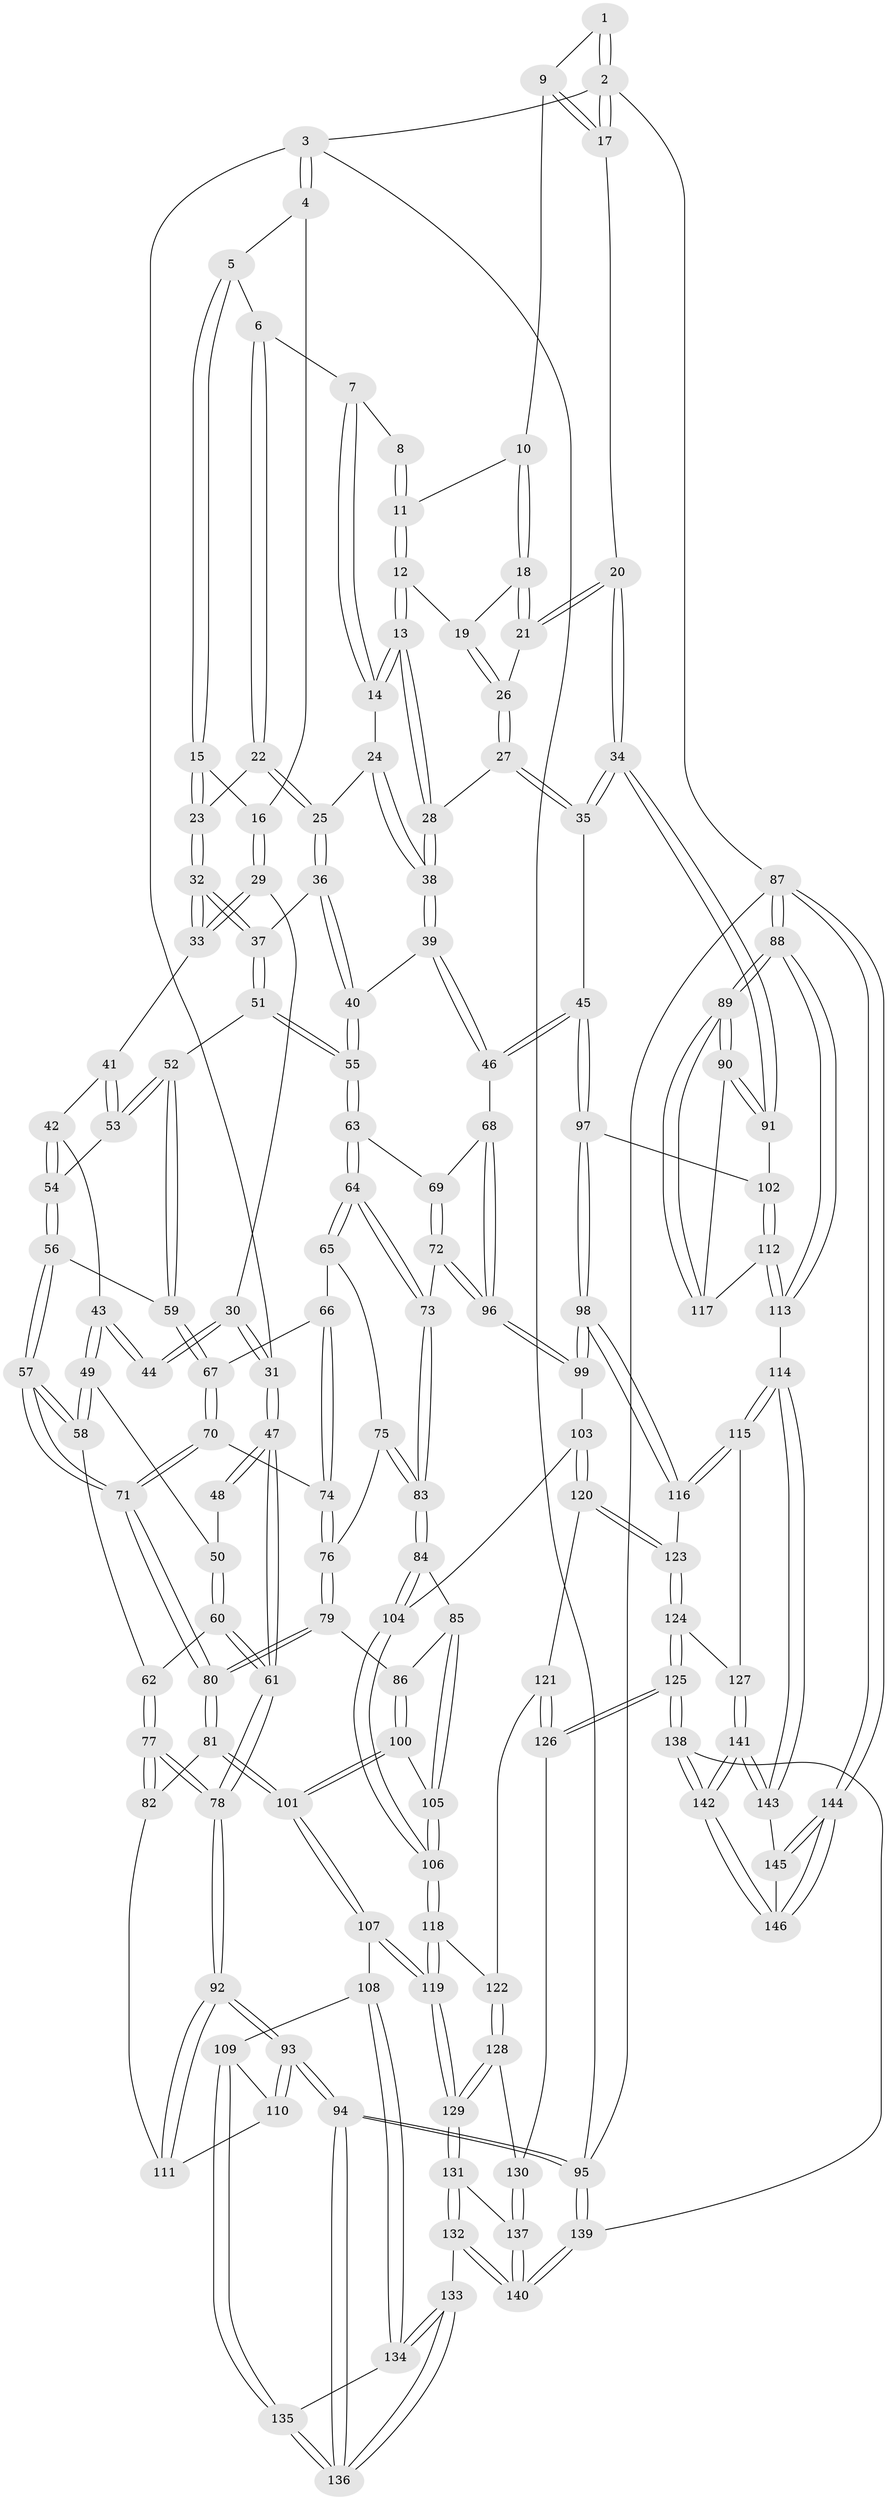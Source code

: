 // coarse degree distribution, {3: 0.1590909090909091, 6: 0.11363636363636363, 5: 0.36363636363636365, 4: 0.36363636363636365}
// Generated by graph-tools (version 1.1) at 2025/24/03/03/25 07:24:35]
// undirected, 146 vertices, 362 edges
graph export_dot {
graph [start="1"]
  node [color=gray90,style=filled];
  1 [pos="+0.9122700191249176+0"];
  2 [pos="+1+0"];
  3 [pos="+0+0"];
  4 [pos="+0+0"];
  5 [pos="+0.35274519782200353+0"];
  6 [pos="+0.3908662717149122+0"];
  7 [pos="+0.6718288142747418+0"];
  8 [pos="+0.7040912225580732+0"];
  9 [pos="+0.8881729638565087+0.03501744063167075"];
  10 [pos="+0.8865501642390582+0.03814972301665347"];
  11 [pos="+0.8371245846995542+0.028959456413408736"];
  12 [pos="+0.7653589197822338+0.06324528632284535"];
  13 [pos="+0.7047272328001971+0.07050680664346223"];
  14 [pos="+0.6989728955034589+0.03733757327903445"];
  15 [pos="+0.17861775790512557+0.07813008717683564"];
  16 [pos="+0.1635386717686445+0.08560441788748305"];
  17 [pos="+1+0"];
  18 [pos="+0.8880016668717263+0.06371040754650802"];
  19 [pos="+0.7709259206111355+0.06462419394730645"];
  20 [pos="+1+0.1918961041780958"];
  21 [pos="+0.8930179236336739+0.09160172280061417"];
  22 [pos="+0.3932927140651172+0"];
  23 [pos="+0.3508683001089956+0.015390053022093357"];
  24 [pos="+0.4647460750119256+0.049697945682101875"];
  25 [pos="+0.4640637330238469+0.04946416852246286"];
  26 [pos="+0.88020264193718+0.10424532834406003"];
  27 [pos="+0.8396257407498469+0.17588465192268354"];
  28 [pos="+0.6917591224886617+0.13683040136625652"];
  29 [pos="+0.15847921397480036+0.11424865334131307"];
  30 [pos="+0.09036689856091194+0.1449095509266026"];
  31 [pos="+0+0"];
  32 [pos="+0.2913296710826157+0.18430647407322978"];
  33 [pos="+0.2553162001608805+0.18337029648552514"];
  34 [pos="+1+0.3348929175192673"];
  35 [pos="+0.9527455427952658+0.3478149542988159"];
  36 [pos="+0.4744495067651878+0.13735749586418763"];
  37 [pos="+0.3096247268762421+0.21136040549258603"];
  38 [pos="+0.6837288331065182+0.14592186653569453"];
  39 [pos="+0.6622219669493793+0.19823158261964188"];
  40 [pos="+0.5205373686031489+0.2689663083747174"];
  41 [pos="+0.21328869557516067+0.21287903115392295"];
  42 [pos="+0.14210250022666343+0.2504890994627224"];
  43 [pos="+0.12120719029469249+0.2517800909790376"];
  44 [pos="+0.09524710037249293+0.20848368144904958"];
  45 [pos="+0.8258148498343837+0.40833072883989346"];
  46 [pos="+0.7949101183425333+0.4011495571770535"];
  47 [pos="+0+0.19206659215089872"];
  48 [pos="+0.02595091155741382+0.22656003936739644"];
  49 [pos="+0.11440856568363697+0.26493592850736886"];
  50 [pos="+0.048630664679400144+0.29835176536286595"];
  51 [pos="+0.33190399522835806+0.2576794326567687"];
  52 [pos="+0.3169208740403215+0.2919037999502265"];
  53 [pos="+0.21193412714629234+0.2992720028677713"];
  54 [pos="+0.1958403793998073+0.30583296376694336"];
  55 [pos="+0.5136410580821542+0.27977007521531155"];
  56 [pos="+0.18943730742500026+0.35085608957502523"];
  57 [pos="+0.1409749291285693+0.40594625351866237"];
  58 [pos="+0.1399652917621596+0.4049670877262958"];
  59 [pos="+0.3092790502124574+0.33570017272690705"];
  60 [pos="+0.0025969820966974004+0.3380349859270286"];
  61 [pos="+0+0.3686146968574091"];
  62 [pos="+0.12082389488276096+0.3985377800756612"];
  63 [pos="+0.5162590261979337+0.3067184634109307"];
  64 [pos="+0.46634407517242765+0.41761458743185204"];
  65 [pos="+0.3441435626060003+0.3792628646820216"];
  66 [pos="+0.3180973848591859+0.36223574177754125"];
  67 [pos="+0.309532381545082+0.33792716353935753"];
  68 [pos="+0.7505764440878446+0.4152866685867674"];
  69 [pos="+0.5875881958226864+0.3644725105469602"];
  70 [pos="+0.20527402168552109+0.4111803179722248"];
  71 [pos="+0.14569173080990155+0.41963409258223794"];
  72 [pos="+0.588868500260104+0.5054111570081247"];
  73 [pos="+0.4675476923780529+0.48973589162884623"];
  74 [pos="+0.2892500567661105+0.43514809161719975"];
  75 [pos="+0.36161436569140726+0.4706978674878644"];
  76 [pos="+0.29105730581232697+0.46129522720568006"];
  77 [pos="+0+0.5074912240329454"];
  78 [pos="+0+0.5070592463870854"];
  79 [pos="+0.27154164648808815+0.4940778457506316"];
  80 [pos="+0.1402199367601782+0.5157324990481085"];
  81 [pos="+0.13296921842268516+0.5283908361648517"];
  82 [pos="+0.04580741462157988+0.5531303696706873"];
  83 [pos="+0.4439170739524812+0.5184576736779023"];
  84 [pos="+0.4430112195254269+0.5209821693053246"];
  85 [pos="+0.3972696016842861+0.543176180727508"];
  86 [pos="+0.3016594781158375+0.5345667696902956"];
  87 [pos="+1+1"];
  88 [pos="+1+1"];
  89 [pos="+1+1"];
  90 [pos="+1+0.5752938222815537"];
  91 [pos="+1+0.3833609106410342"];
  92 [pos="+0+0.8534518028978968"];
  93 [pos="+0+1"];
  94 [pos="+0+1"];
  95 [pos="+0+1"];
  96 [pos="+0.6234536202861968+0.5216129400101642"];
  97 [pos="+0.8262621644225883+0.5754324020507844"];
  98 [pos="+0.705707777023286+0.6597271176368409"];
  99 [pos="+0.6286660810093213+0.5561501492339362"];
  100 [pos="+0.2627889140130161+0.6417497819636458"];
  101 [pos="+0.23244517145558577+0.6710087188432478"];
  102 [pos="+0.8897716098261177+0.6312303977423062"];
  103 [pos="+0.5135689233256366+0.6531481004373076"];
  104 [pos="+0.48118925650151867+0.6392551138631006"];
  105 [pos="+0.3526338982943364+0.6074388810285728"];
  106 [pos="+0.41129526370777614+0.6953770275676782"];
  107 [pos="+0.23284292764905512+0.6953119670755654"];
  108 [pos="+0.16912232040289263+0.7347694574415647"];
  109 [pos="+0.14113369839260126+0.7434446317739624"];
  110 [pos="+0.12149825829135262+0.7354456871065879"];
  111 [pos="+0.06759533982167022+0.7020007599558781"];
  112 [pos="+0.9005113007802147+0.6496435304278654"];
  113 [pos="+0.8698790812651681+0.82418171975065"];
  114 [pos="+0.8188898359272899+0.8249606934012532"];
  115 [pos="+0.7313207354543843+0.7558490011746332"];
  116 [pos="+0.6955296683253861+0.7011947093851816"];
  117 [pos="+0.920876586374285+0.6511593503949988"];
  118 [pos="+0.4055435378263078+0.7043996064847075"];
  119 [pos="+0.2736386366970206+0.7275727474122533"];
  120 [pos="+0.5675881870870595+0.7219874851678837"];
  121 [pos="+0.5365025959146947+0.7497791092384906"];
  122 [pos="+0.43045294232407305+0.7629309462380212"];
  123 [pos="+0.5881125786079986+0.727493222959941"];
  124 [pos="+0.5955049613111466+0.8320757230938514"];
  125 [pos="+0.5357605119372695+0.8606909541959008"];
  126 [pos="+0.5037785509976831+0.8291474424667269"];
  127 [pos="+0.6323578523089204+0.8581366634906441"];
  128 [pos="+0.43023750444071385+0.7653595771937624"];
  129 [pos="+0.3103932751124255+0.8481973464163448"];
  130 [pos="+0.45512432313081724+0.8300938574151808"];
  131 [pos="+0.31081005382149157+0.8594703826242462"];
  132 [pos="+0.29730313123893065+0.9210539575181983"];
  133 [pos="+0.2628315309053352+0.9150574572432659"];
  134 [pos="+0.20606355283044503+0.8849970476377237"];
  135 [pos="+0.08576666716000883+0.874481872412188"];
  136 [pos="+0+1"];
  137 [pos="+0.4548751889756761+0.8304382963066687"];
  138 [pos="+0.5178737340783539+1"];
  139 [pos="+0.4230617616303317+1"];
  140 [pos="+0.4118874563440969+1"];
  141 [pos="+0.6516700168687098+0.923725652691432"];
  142 [pos="+0.5202469415914001+1"];
  143 [pos="+0.7742289781303039+0.8786070307191917"];
  144 [pos="+1+1"];
  145 [pos="+0.7722685099460217+0.9293495576255499"];
  146 [pos="+0.6573813491491647+1"];
  1 -- 2;
  1 -- 2;
  1 -- 9;
  2 -- 3;
  2 -- 17;
  2 -- 17;
  2 -- 87;
  3 -- 4;
  3 -- 4;
  3 -- 31;
  3 -- 95;
  4 -- 5;
  4 -- 16;
  5 -- 6;
  5 -- 15;
  5 -- 15;
  6 -- 7;
  6 -- 22;
  6 -- 22;
  7 -- 8;
  7 -- 14;
  7 -- 14;
  8 -- 11;
  8 -- 11;
  9 -- 10;
  9 -- 17;
  9 -- 17;
  10 -- 11;
  10 -- 18;
  10 -- 18;
  11 -- 12;
  11 -- 12;
  12 -- 13;
  12 -- 13;
  12 -- 19;
  13 -- 14;
  13 -- 14;
  13 -- 28;
  13 -- 28;
  14 -- 24;
  15 -- 16;
  15 -- 23;
  15 -- 23;
  16 -- 29;
  16 -- 29;
  17 -- 20;
  18 -- 19;
  18 -- 21;
  18 -- 21;
  19 -- 26;
  19 -- 26;
  20 -- 21;
  20 -- 21;
  20 -- 34;
  20 -- 34;
  21 -- 26;
  22 -- 23;
  22 -- 25;
  22 -- 25;
  23 -- 32;
  23 -- 32;
  24 -- 25;
  24 -- 38;
  24 -- 38;
  25 -- 36;
  25 -- 36;
  26 -- 27;
  26 -- 27;
  27 -- 28;
  27 -- 35;
  27 -- 35;
  28 -- 38;
  28 -- 38;
  29 -- 30;
  29 -- 33;
  29 -- 33;
  30 -- 31;
  30 -- 31;
  30 -- 44;
  30 -- 44;
  31 -- 47;
  31 -- 47;
  32 -- 33;
  32 -- 33;
  32 -- 37;
  32 -- 37;
  33 -- 41;
  34 -- 35;
  34 -- 35;
  34 -- 91;
  34 -- 91;
  35 -- 45;
  36 -- 37;
  36 -- 40;
  36 -- 40;
  37 -- 51;
  37 -- 51;
  38 -- 39;
  38 -- 39;
  39 -- 40;
  39 -- 46;
  39 -- 46;
  40 -- 55;
  40 -- 55;
  41 -- 42;
  41 -- 53;
  41 -- 53;
  42 -- 43;
  42 -- 54;
  42 -- 54;
  43 -- 44;
  43 -- 44;
  43 -- 49;
  43 -- 49;
  45 -- 46;
  45 -- 46;
  45 -- 97;
  45 -- 97;
  46 -- 68;
  47 -- 48;
  47 -- 48;
  47 -- 61;
  47 -- 61;
  48 -- 50;
  49 -- 50;
  49 -- 58;
  49 -- 58;
  50 -- 60;
  50 -- 60;
  51 -- 52;
  51 -- 55;
  51 -- 55;
  52 -- 53;
  52 -- 53;
  52 -- 59;
  52 -- 59;
  53 -- 54;
  54 -- 56;
  54 -- 56;
  55 -- 63;
  55 -- 63;
  56 -- 57;
  56 -- 57;
  56 -- 59;
  57 -- 58;
  57 -- 58;
  57 -- 71;
  57 -- 71;
  58 -- 62;
  59 -- 67;
  59 -- 67;
  60 -- 61;
  60 -- 61;
  60 -- 62;
  61 -- 78;
  61 -- 78;
  62 -- 77;
  62 -- 77;
  63 -- 64;
  63 -- 64;
  63 -- 69;
  64 -- 65;
  64 -- 65;
  64 -- 73;
  64 -- 73;
  65 -- 66;
  65 -- 75;
  66 -- 67;
  66 -- 74;
  66 -- 74;
  67 -- 70;
  67 -- 70;
  68 -- 69;
  68 -- 96;
  68 -- 96;
  69 -- 72;
  69 -- 72;
  70 -- 71;
  70 -- 71;
  70 -- 74;
  71 -- 80;
  71 -- 80;
  72 -- 73;
  72 -- 96;
  72 -- 96;
  73 -- 83;
  73 -- 83;
  74 -- 76;
  74 -- 76;
  75 -- 76;
  75 -- 83;
  75 -- 83;
  76 -- 79;
  76 -- 79;
  77 -- 78;
  77 -- 78;
  77 -- 82;
  77 -- 82;
  78 -- 92;
  78 -- 92;
  79 -- 80;
  79 -- 80;
  79 -- 86;
  80 -- 81;
  80 -- 81;
  81 -- 82;
  81 -- 101;
  81 -- 101;
  82 -- 111;
  83 -- 84;
  83 -- 84;
  84 -- 85;
  84 -- 104;
  84 -- 104;
  85 -- 86;
  85 -- 105;
  85 -- 105;
  86 -- 100;
  86 -- 100;
  87 -- 88;
  87 -- 88;
  87 -- 144;
  87 -- 144;
  87 -- 95;
  88 -- 89;
  88 -- 89;
  88 -- 113;
  88 -- 113;
  89 -- 90;
  89 -- 90;
  89 -- 117;
  89 -- 117;
  90 -- 91;
  90 -- 91;
  90 -- 117;
  91 -- 102;
  92 -- 93;
  92 -- 93;
  92 -- 111;
  92 -- 111;
  93 -- 94;
  93 -- 94;
  93 -- 110;
  93 -- 110;
  94 -- 95;
  94 -- 95;
  94 -- 136;
  94 -- 136;
  95 -- 139;
  95 -- 139;
  96 -- 99;
  96 -- 99;
  97 -- 98;
  97 -- 98;
  97 -- 102;
  98 -- 99;
  98 -- 99;
  98 -- 116;
  98 -- 116;
  99 -- 103;
  100 -- 101;
  100 -- 101;
  100 -- 105;
  101 -- 107;
  101 -- 107;
  102 -- 112;
  102 -- 112;
  103 -- 104;
  103 -- 120;
  103 -- 120;
  104 -- 106;
  104 -- 106;
  105 -- 106;
  105 -- 106;
  106 -- 118;
  106 -- 118;
  107 -- 108;
  107 -- 119;
  107 -- 119;
  108 -- 109;
  108 -- 134;
  108 -- 134;
  109 -- 110;
  109 -- 135;
  109 -- 135;
  110 -- 111;
  112 -- 113;
  112 -- 113;
  112 -- 117;
  113 -- 114;
  114 -- 115;
  114 -- 115;
  114 -- 143;
  114 -- 143;
  115 -- 116;
  115 -- 116;
  115 -- 127;
  116 -- 123;
  118 -- 119;
  118 -- 119;
  118 -- 122;
  119 -- 129;
  119 -- 129;
  120 -- 121;
  120 -- 123;
  120 -- 123;
  121 -- 122;
  121 -- 126;
  121 -- 126;
  122 -- 128;
  122 -- 128;
  123 -- 124;
  123 -- 124;
  124 -- 125;
  124 -- 125;
  124 -- 127;
  125 -- 126;
  125 -- 126;
  125 -- 138;
  125 -- 138;
  126 -- 130;
  127 -- 141;
  127 -- 141;
  128 -- 129;
  128 -- 129;
  128 -- 130;
  129 -- 131;
  129 -- 131;
  130 -- 137;
  130 -- 137;
  131 -- 132;
  131 -- 132;
  131 -- 137;
  132 -- 133;
  132 -- 140;
  132 -- 140;
  133 -- 134;
  133 -- 134;
  133 -- 136;
  133 -- 136;
  134 -- 135;
  135 -- 136;
  135 -- 136;
  137 -- 140;
  137 -- 140;
  138 -- 139;
  138 -- 142;
  138 -- 142;
  139 -- 140;
  139 -- 140;
  141 -- 142;
  141 -- 142;
  141 -- 143;
  141 -- 143;
  142 -- 146;
  142 -- 146;
  143 -- 145;
  144 -- 145;
  144 -- 145;
  144 -- 146;
  144 -- 146;
  145 -- 146;
}
